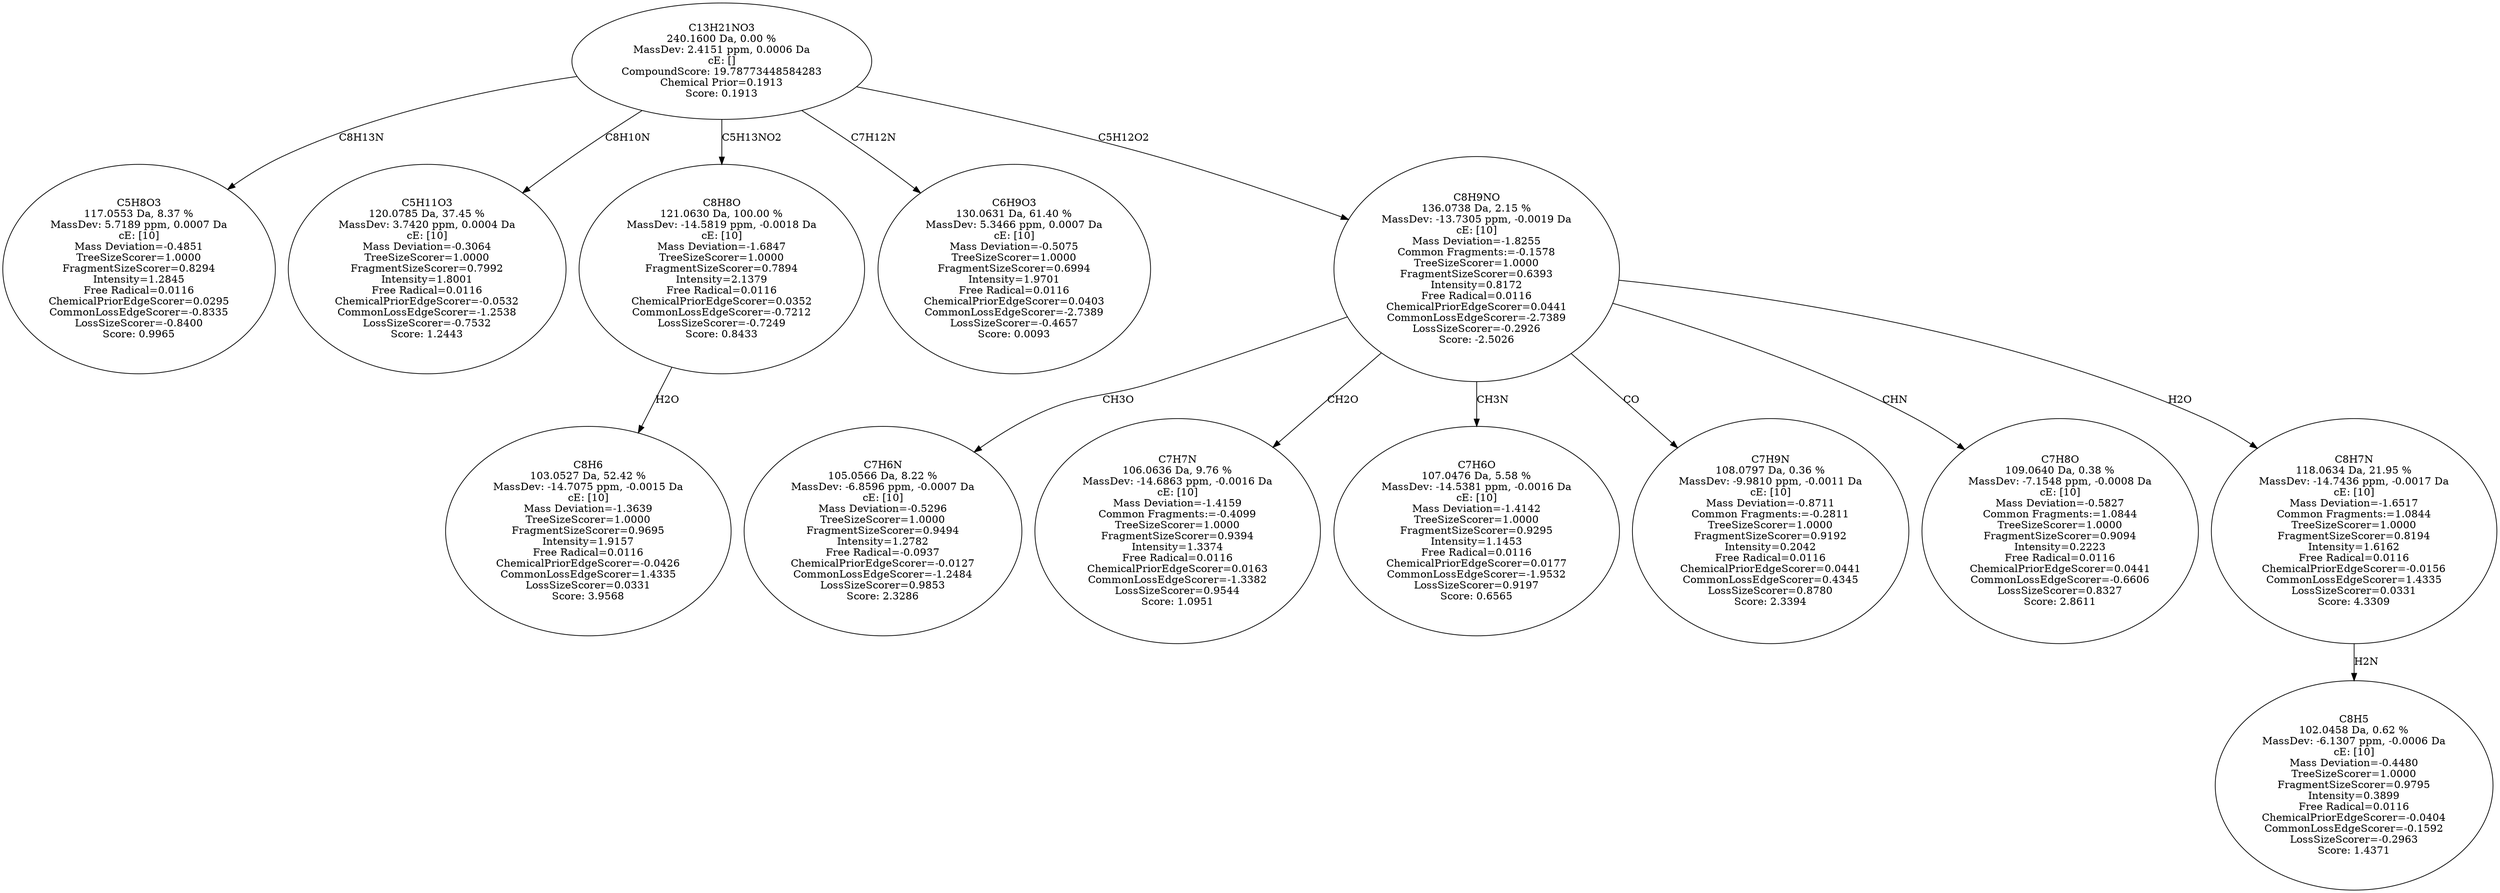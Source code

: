 strict digraph {
v1 [label="C5H8O3\n117.0553 Da, 8.37 %\nMassDev: 5.7189 ppm, 0.0007 Da\ncE: [10]\nMass Deviation=-0.4851\nTreeSizeScorer=1.0000\nFragmentSizeScorer=0.8294\nIntensity=1.2845\nFree Radical=0.0116\nChemicalPriorEdgeScorer=0.0295\nCommonLossEdgeScorer=-0.8335\nLossSizeScorer=-0.8400\nScore: 0.9965"];
v2 [label="C5H11O3\n120.0785 Da, 37.45 %\nMassDev: 3.7420 ppm, 0.0004 Da\ncE: [10]\nMass Deviation=-0.3064\nTreeSizeScorer=1.0000\nFragmentSizeScorer=0.7992\nIntensity=1.8001\nFree Radical=0.0116\nChemicalPriorEdgeScorer=-0.0532\nCommonLossEdgeScorer=-1.2538\nLossSizeScorer=-0.7532\nScore: 1.2443"];
v3 [label="C8H6\n103.0527 Da, 52.42 %\nMassDev: -14.7075 ppm, -0.0015 Da\ncE: [10]\nMass Deviation=-1.3639\nTreeSizeScorer=1.0000\nFragmentSizeScorer=0.9695\nIntensity=1.9157\nFree Radical=0.0116\nChemicalPriorEdgeScorer=-0.0426\nCommonLossEdgeScorer=1.4335\nLossSizeScorer=0.0331\nScore: 3.9568"];
v4 [label="C8H8O\n121.0630 Da, 100.00 %\nMassDev: -14.5819 ppm, -0.0018 Da\ncE: [10]\nMass Deviation=-1.6847\nTreeSizeScorer=1.0000\nFragmentSizeScorer=0.7894\nIntensity=2.1379\nFree Radical=0.0116\nChemicalPriorEdgeScorer=0.0352\nCommonLossEdgeScorer=-0.7212\nLossSizeScorer=-0.7249\nScore: 0.8433"];
v5 [label="C6H9O3\n130.0631 Da, 61.40 %\nMassDev: 5.3466 ppm, 0.0007 Da\ncE: [10]\nMass Deviation=-0.5075\nTreeSizeScorer=1.0000\nFragmentSizeScorer=0.6994\nIntensity=1.9701\nFree Radical=0.0116\nChemicalPriorEdgeScorer=0.0403\nCommonLossEdgeScorer=-2.7389\nLossSizeScorer=-0.4657\nScore: 0.0093"];
v6 [label="C7H6N\n105.0566 Da, 8.22 %\nMassDev: -6.8596 ppm, -0.0007 Da\ncE: [10]\nMass Deviation=-0.5296\nTreeSizeScorer=1.0000\nFragmentSizeScorer=0.9494\nIntensity=1.2782\nFree Radical=-0.0937\nChemicalPriorEdgeScorer=-0.0127\nCommonLossEdgeScorer=-1.2484\nLossSizeScorer=0.9853\nScore: 2.3286"];
v7 [label="C7H7N\n106.0636 Da, 9.76 %\nMassDev: -14.6863 ppm, -0.0016 Da\ncE: [10]\nMass Deviation=-1.4159\nCommon Fragments:=-0.4099\nTreeSizeScorer=1.0000\nFragmentSizeScorer=0.9394\nIntensity=1.3374\nFree Radical=0.0116\nChemicalPriorEdgeScorer=0.0163\nCommonLossEdgeScorer=-1.3382\nLossSizeScorer=0.9544\nScore: 1.0951"];
v8 [label="C7H6O\n107.0476 Da, 5.58 %\nMassDev: -14.5381 ppm, -0.0016 Da\ncE: [10]\nMass Deviation=-1.4142\nTreeSizeScorer=1.0000\nFragmentSizeScorer=0.9295\nIntensity=1.1453\nFree Radical=0.0116\nChemicalPriorEdgeScorer=0.0177\nCommonLossEdgeScorer=-1.9532\nLossSizeScorer=0.9197\nScore: 0.6565"];
v9 [label="C7H9N\n108.0797 Da, 0.36 %\nMassDev: -9.9810 ppm, -0.0011 Da\ncE: [10]\nMass Deviation=-0.8711\nCommon Fragments:=-0.2811\nTreeSizeScorer=1.0000\nFragmentSizeScorer=0.9192\nIntensity=0.2042\nFree Radical=0.0116\nChemicalPriorEdgeScorer=0.0441\nCommonLossEdgeScorer=0.4345\nLossSizeScorer=0.8780\nScore: 2.3394"];
v10 [label="C7H8O\n109.0640 Da, 0.38 %\nMassDev: -7.1548 ppm, -0.0008 Da\ncE: [10]\nMass Deviation=-0.5827\nCommon Fragments:=1.0844\nTreeSizeScorer=1.0000\nFragmentSizeScorer=0.9094\nIntensity=0.2223\nFree Radical=0.0116\nChemicalPriorEdgeScorer=0.0441\nCommonLossEdgeScorer=-0.6606\nLossSizeScorer=0.8327\nScore: 2.8611"];
v11 [label="C8H5\n102.0458 Da, 0.62 %\nMassDev: -6.1307 ppm, -0.0006 Da\ncE: [10]\nMass Deviation=-0.4480\nTreeSizeScorer=1.0000\nFragmentSizeScorer=0.9795\nIntensity=0.3899\nFree Radical=0.0116\nChemicalPriorEdgeScorer=-0.0404\nCommonLossEdgeScorer=-0.1592\nLossSizeScorer=-0.2963\nScore: 1.4371"];
v12 [label="C8H7N\n118.0634 Da, 21.95 %\nMassDev: -14.7436 ppm, -0.0017 Da\ncE: [10]\nMass Deviation=-1.6517\nCommon Fragments:=1.0844\nTreeSizeScorer=1.0000\nFragmentSizeScorer=0.8194\nIntensity=1.6162\nFree Radical=0.0116\nChemicalPriorEdgeScorer=-0.0156\nCommonLossEdgeScorer=1.4335\nLossSizeScorer=0.0331\nScore: 4.3309"];
v13 [label="C8H9NO\n136.0738 Da, 2.15 %\nMassDev: -13.7305 ppm, -0.0019 Da\ncE: [10]\nMass Deviation=-1.8255\nCommon Fragments:=-0.1578\nTreeSizeScorer=1.0000\nFragmentSizeScorer=0.6393\nIntensity=0.8172\nFree Radical=0.0116\nChemicalPriorEdgeScorer=0.0441\nCommonLossEdgeScorer=-2.7389\nLossSizeScorer=-0.2926\nScore: -2.5026"];
v14 [label="C13H21NO3\n240.1600 Da, 0.00 %\nMassDev: 2.4151 ppm, 0.0006 Da\ncE: []\nCompoundScore: 19.78773448584283\nChemical Prior=0.1913\nScore: 0.1913"];
v14 -> v1 [label="C8H13N"];
v14 -> v2 [label="C8H10N"];
v4 -> v3 [label="H2O"];
v14 -> v4 [label="C5H13NO2"];
v14 -> v5 [label="C7H12N"];
v13 -> v6 [label="CH3O"];
v13 -> v7 [label="CH2O"];
v13 -> v8 [label="CH3N"];
v13 -> v9 [label="CO"];
v13 -> v10 [label="CHN"];
v12 -> v11 [label="H2N"];
v13 -> v12 [label="H2O"];
v14 -> v13 [label="C5H12O2"];
}